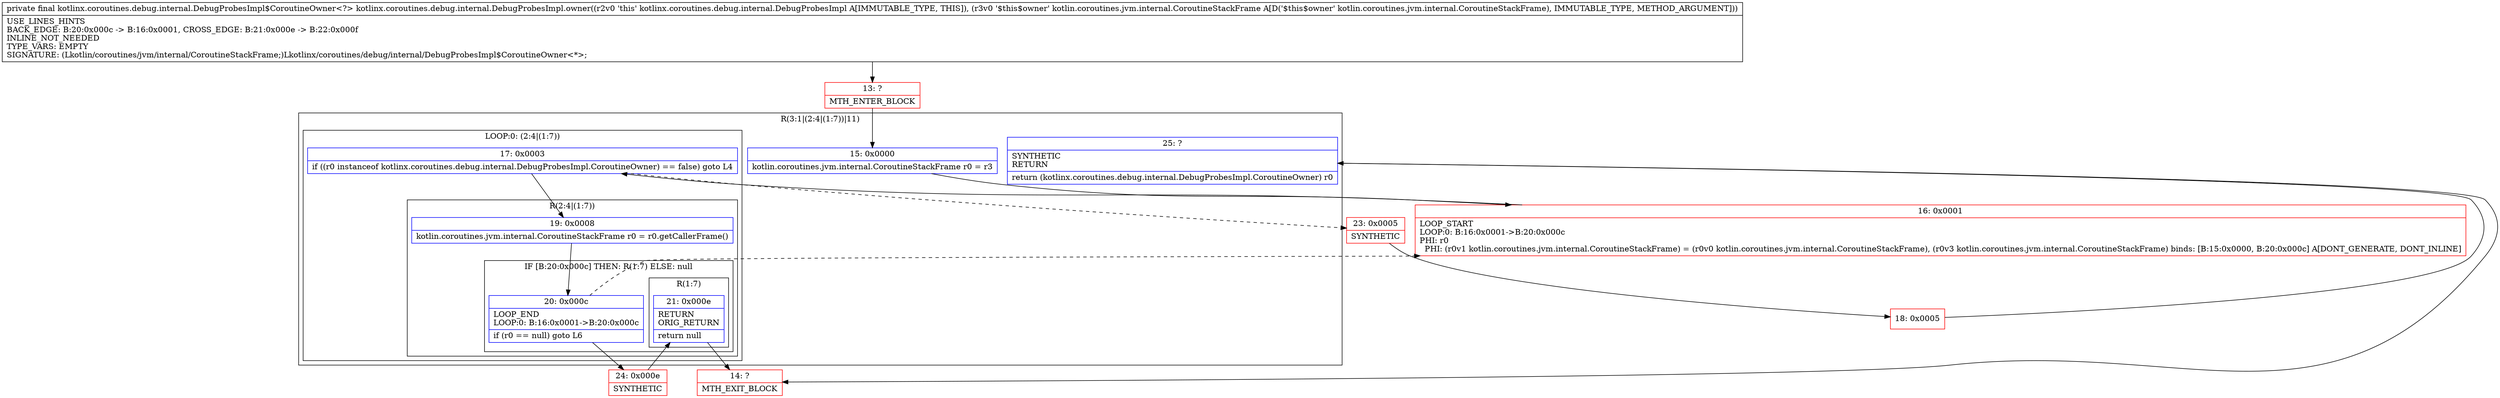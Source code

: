 digraph "CFG forkotlinx.coroutines.debug.internal.DebugProbesImpl.owner(Lkotlin\/coroutines\/jvm\/internal\/CoroutineStackFrame;)Lkotlinx\/coroutines\/debug\/internal\/DebugProbesImpl$CoroutineOwner;" {
subgraph cluster_Region_471209039 {
label = "R(3:1|(2:4|(1:7))|11)";
node [shape=record,color=blue];
Node_15 [shape=record,label="{15\:\ 0x0000|kotlin.coroutines.jvm.internal.CoroutineStackFrame r0 = r3\l}"];
subgraph cluster_LoopRegion_156222533 {
label = "LOOP:0: (2:4|(1:7))";
node [shape=record,color=blue];
Node_17 [shape=record,label="{17\:\ 0x0003|if ((r0 instanceof kotlinx.coroutines.debug.internal.DebugProbesImpl.CoroutineOwner) == false) goto L4\l}"];
subgraph cluster_Region_1553577076 {
label = "R(2:4|(1:7))";
node [shape=record,color=blue];
Node_19 [shape=record,label="{19\:\ 0x0008|kotlin.coroutines.jvm.internal.CoroutineStackFrame r0 = r0.getCallerFrame()\l}"];
subgraph cluster_IfRegion_1252002818 {
label = "IF [B:20:0x000c] THEN: R(1:7) ELSE: null";
node [shape=record,color=blue];
Node_20 [shape=record,label="{20\:\ 0x000c|LOOP_END\lLOOP:0: B:16:0x0001\-\>B:20:0x000c\l|if (r0 == null) goto L6\l}"];
subgraph cluster_Region_1584752051 {
label = "R(1:7)";
node [shape=record,color=blue];
Node_21 [shape=record,label="{21\:\ 0x000e|RETURN\lORIG_RETURN\l|return null\l}"];
}
}
}
}
Node_25 [shape=record,label="{25\:\ ?|SYNTHETIC\lRETURN\l|return (kotlinx.coroutines.debug.internal.DebugProbesImpl.CoroutineOwner) r0\l}"];
}
Node_13 [shape=record,color=red,label="{13\:\ ?|MTH_ENTER_BLOCK\l}"];
Node_16 [shape=record,color=red,label="{16\:\ 0x0001|LOOP_START\lLOOP:0: B:16:0x0001\-\>B:20:0x000c\lPHI: r0 \l  PHI: (r0v1 kotlin.coroutines.jvm.internal.CoroutineStackFrame) = (r0v0 kotlin.coroutines.jvm.internal.CoroutineStackFrame), (r0v3 kotlin.coroutines.jvm.internal.CoroutineStackFrame) binds: [B:15:0x0000, B:20:0x000c] A[DONT_GENERATE, DONT_INLINE]\l}"];
Node_24 [shape=record,color=red,label="{24\:\ 0x000e|SYNTHETIC\l}"];
Node_14 [shape=record,color=red,label="{14\:\ ?|MTH_EXIT_BLOCK\l}"];
Node_23 [shape=record,color=red,label="{23\:\ 0x0005|SYNTHETIC\l}"];
Node_18 [shape=record,color=red,label="{18\:\ 0x0005}"];
MethodNode[shape=record,label="{private final kotlinx.coroutines.debug.internal.DebugProbesImpl$CoroutineOwner\<?\> kotlinx.coroutines.debug.internal.DebugProbesImpl.owner((r2v0 'this' kotlinx.coroutines.debug.internal.DebugProbesImpl A[IMMUTABLE_TYPE, THIS]), (r3v0 '$this$owner' kotlin.coroutines.jvm.internal.CoroutineStackFrame A[D('$this$owner' kotlin.coroutines.jvm.internal.CoroutineStackFrame), IMMUTABLE_TYPE, METHOD_ARGUMENT]))  | USE_LINES_HINTS\lBACK_EDGE: B:20:0x000c \-\> B:16:0x0001, CROSS_EDGE: B:21:0x000e \-\> B:22:0x000f\lINLINE_NOT_NEEDED\lTYPE_VARS: EMPTY\lSIGNATURE: (Lkotlin\/coroutines\/jvm\/internal\/CoroutineStackFrame;)Lkotlinx\/coroutines\/debug\/internal\/DebugProbesImpl$CoroutineOwner\<*\>;\l}"];
MethodNode -> Node_13;Node_15 -> Node_16;
Node_17 -> Node_19;
Node_17 -> Node_23[style=dashed];
Node_19 -> Node_20;
Node_20 -> Node_16[style=dashed];
Node_20 -> Node_24;
Node_21 -> Node_14;
Node_25 -> Node_14;
Node_13 -> Node_15;
Node_16 -> Node_17;
Node_24 -> Node_21;
Node_23 -> Node_18;
Node_18 -> Node_25;
}

